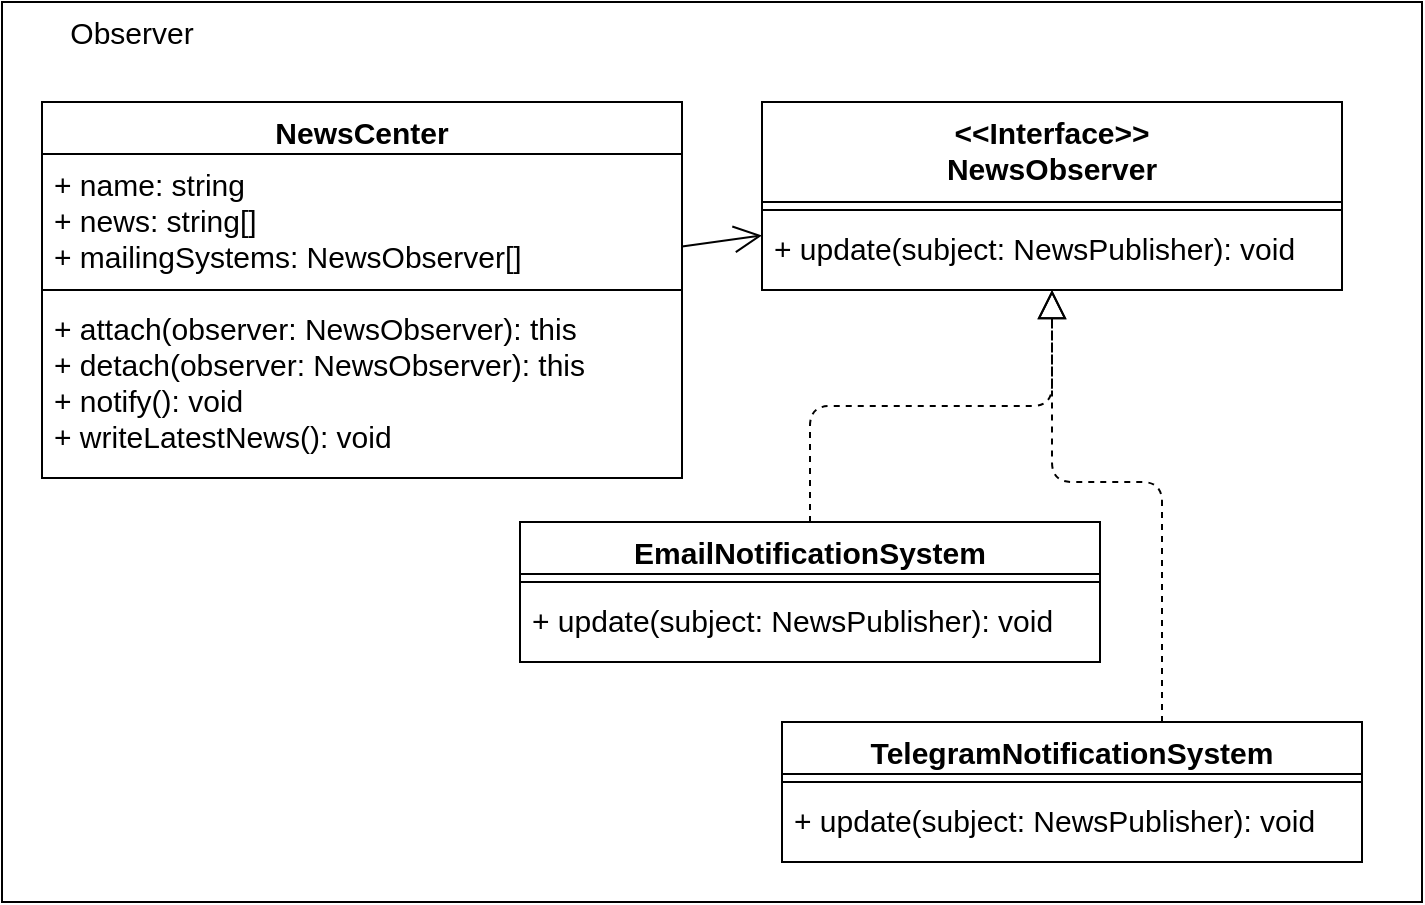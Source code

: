 <mxfile>
    <diagram id="cLfNul4yaOJART-x8Op-" name="Страница 1">
        <mxGraphModel dx="669" dy="970" grid="1" gridSize="10" guides="1" tooltips="1" connect="1" arrows="1" fold="1" page="1" pageScale="1" pageWidth="827" pageHeight="1169" math="0" shadow="0">
            <root>
                <mxCell id="0"/>
                <mxCell id="1" parent="0"/>
                <mxCell id="2" value="" style="rounded=0;whiteSpace=wrap;html=1;" parent="1" vertex="1">
                    <mxGeometry x="10" y="10" width="710" height="450" as="geometry"/>
                </mxCell>
                <mxCell id="3" value="Observer" style="text;html=1;strokeColor=none;fillColor=none;align=center;verticalAlign=middle;whiteSpace=wrap;rounded=0;fontSize=15;" parent="1" vertex="1">
                    <mxGeometry x="10" y="10" width="130" height="30" as="geometry"/>
                </mxCell>
                <mxCell id="8" value="&lt;&lt;Interface&gt;&gt;&#10;NewsObserver&#10;" style="swimlane;fontStyle=1;align=center;verticalAlign=top;childLayout=stackLayout;horizontal=1;startSize=50;horizontalStack=0;resizeParent=1;resizeParentMax=0;resizeLast=0;collapsible=1;marginBottom=0;fontSize=15;" parent="1" vertex="1">
                    <mxGeometry x="390" y="60" width="290" height="94" as="geometry"/>
                </mxCell>
                <mxCell id="10" value="" style="line;strokeWidth=1;fillColor=none;align=left;verticalAlign=middle;spacingTop=-1;spacingLeft=3;spacingRight=3;rotatable=0;labelPosition=right;points=[];portConstraint=eastwest;strokeColor=inherit;fontSize=15;" parent="8" vertex="1">
                    <mxGeometry y="50" width="290" height="8" as="geometry"/>
                </mxCell>
                <mxCell id="11" value="+ update(subject: NewsPublisher): void" style="text;strokeColor=none;fillColor=none;align=left;verticalAlign=top;spacingLeft=4;spacingRight=4;overflow=hidden;rotatable=0;points=[[0,0.5],[1,0.5]];portConstraint=eastwest;fontSize=15;" parent="8" vertex="1">
                    <mxGeometry y="58" width="290" height="36" as="geometry"/>
                </mxCell>
                <mxCell id="13" value="NewsCenter" style="swimlane;fontStyle=1;align=center;verticalAlign=top;childLayout=stackLayout;horizontal=1;startSize=26;horizontalStack=0;resizeParent=1;resizeParentMax=0;resizeLast=0;collapsible=1;marginBottom=0;fontSize=15;" parent="1" vertex="1">
                    <mxGeometry x="30" y="60" width="320" height="188" as="geometry"/>
                </mxCell>
                <mxCell id="14" value="+ name: string&#10;+ news: string[]&#10;+ mailingSystems: NewsObserver[]" style="text;strokeColor=none;fillColor=none;align=left;verticalAlign=top;spacingLeft=4;spacingRight=4;overflow=hidden;rotatable=0;points=[[0,0.5],[1,0.5]];portConstraint=eastwest;fontSize=15;" parent="13" vertex="1">
                    <mxGeometry y="26" width="320" height="64" as="geometry"/>
                </mxCell>
                <mxCell id="15" value="" style="line;strokeWidth=1;fillColor=none;align=left;verticalAlign=middle;spacingTop=-1;spacingLeft=3;spacingRight=3;rotatable=0;labelPosition=right;points=[];portConstraint=eastwest;strokeColor=inherit;fontSize=15;" parent="13" vertex="1">
                    <mxGeometry y="90" width="320" height="8" as="geometry"/>
                </mxCell>
                <mxCell id="16" value="+ attach(observer: NewsObserver): this&#10;+ detach(observer: NewsObserver): this&#10;+ notify(): void&#10;+ writeLatestNews(): void" style="text;strokeColor=none;fillColor=none;align=left;verticalAlign=top;spacingLeft=4;spacingRight=4;overflow=hidden;rotatable=0;points=[[0,0.5],[1,0.5]];portConstraint=eastwest;fontSize=15;" parent="13" vertex="1">
                    <mxGeometry y="98" width="320" height="90" as="geometry"/>
                </mxCell>
                <mxCell id="18" value="" style="endArrow=open;endFill=1;endSize=12;html=1;fontSize=15;" parent="1" source="13" target="8" edge="1">
                    <mxGeometry width="160" relative="1" as="geometry">
                        <mxPoint x="470" y="420" as="sourcePoint"/>
                        <mxPoint x="630" y="420" as="targetPoint"/>
                    </mxGeometry>
                </mxCell>
                <mxCell id="19" value="EmailNotificationSystem&#10;" style="swimlane;fontStyle=1;align=center;verticalAlign=top;childLayout=stackLayout;horizontal=1;startSize=26;horizontalStack=0;resizeParent=1;resizeParentMax=0;resizeLast=0;collapsible=1;marginBottom=0;fontSize=15;" parent="1" vertex="1">
                    <mxGeometry x="269" y="270" width="290" height="70" as="geometry"/>
                </mxCell>
                <mxCell id="20" value="" style="line;strokeWidth=1;fillColor=none;align=left;verticalAlign=middle;spacingTop=-1;spacingLeft=3;spacingRight=3;rotatable=0;labelPosition=right;points=[];portConstraint=eastwest;strokeColor=inherit;fontSize=15;" parent="19" vertex="1">
                    <mxGeometry y="26" width="290" height="8" as="geometry"/>
                </mxCell>
                <mxCell id="21" value="+ update(subject: NewsPublisher): void" style="text;strokeColor=none;fillColor=none;align=left;verticalAlign=top;spacingLeft=4;spacingRight=4;overflow=hidden;rotatable=0;points=[[0,0.5],[1,0.5]];portConstraint=eastwest;fontSize=15;" parent="19" vertex="1">
                    <mxGeometry y="34" width="290" height="36" as="geometry"/>
                </mxCell>
                <mxCell id="22" value="TelegramNotificationSystem" style="swimlane;fontStyle=1;align=center;verticalAlign=top;childLayout=stackLayout;horizontal=1;startSize=26;horizontalStack=0;resizeParent=1;resizeParentMax=0;resizeLast=0;collapsible=1;marginBottom=0;fontSize=15;" parent="1" vertex="1">
                    <mxGeometry x="400" y="370" width="290" height="70" as="geometry"/>
                </mxCell>
                <mxCell id="23" value="" style="line;strokeWidth=1;fillColor=none;align=left;verticalAlign=middle;spacingTop=-1;spacingLeft=3;spacingRight=3;rotatable=0;labelPosition=right;points=[];portConstraint=eastwest;strokeColor=inherit;fontSize=15;" parent="22" vertex="1">
                    <mxGeometry y="26" width="290" height="8" as="geometry"/>
                </mxCell>
                <mxCell id="24" value="+ update(subject: NewsPublisher): void" style="text;strokeColor=none;fillColor=none;align=left;verticalAlign=top;spacingLeft=4;spacingRight=4;overflow=hidden;rotatable=0;points=[[0,0.5],[1,0.5]];portConstraint=eastwest;fontSize=15;" parent="22" vertex="1">
                    <mxGeometry y="34" width="290" height="36" as="geometry"/>
                </mxCell>
                <mxCell id="25" value="" style="endArrow=block;dashed=1;endFill=0;endSize=12;html=1;fontSize=15;edgeStyle=orthogonalEdgeStyle;" parent="1" source="19" target="8" edge="1">
                    <mxGeometry width="160" relative="1" as="geometry">
                        <mxPoint x="470" y="420" as="sourcePoint"/>
                        <mxPoint x="630" y="420" as="targetPoint"/>
                    </mxGeometry>
                </mxCell>
                <mxCell id="26" value="" style="endArrow=block;dashed=1;endFill=0;endSize=12;html=1;fontSize=15;edgeStyle=orthogonalEdgeStyle;" parent="1" source="22" target="8" edge="1">
                    <mxGeometry width="160" relative="1" as="geometry">
                        <mxPoint x="470" y="420" as="sourcePoint"/>
                        <mxPoint x="630" y="420" as="targetPoint"/>
                        <Array as="points">
                            <mxPoint x="590" y="250"/>
                            <mxPoint x="535" y="250"/>
                        </Array>
                    </mxGeometry>
                </mxCell>
            </root>
        </mxGraphModel>
    </diagram>
</mxfile>
